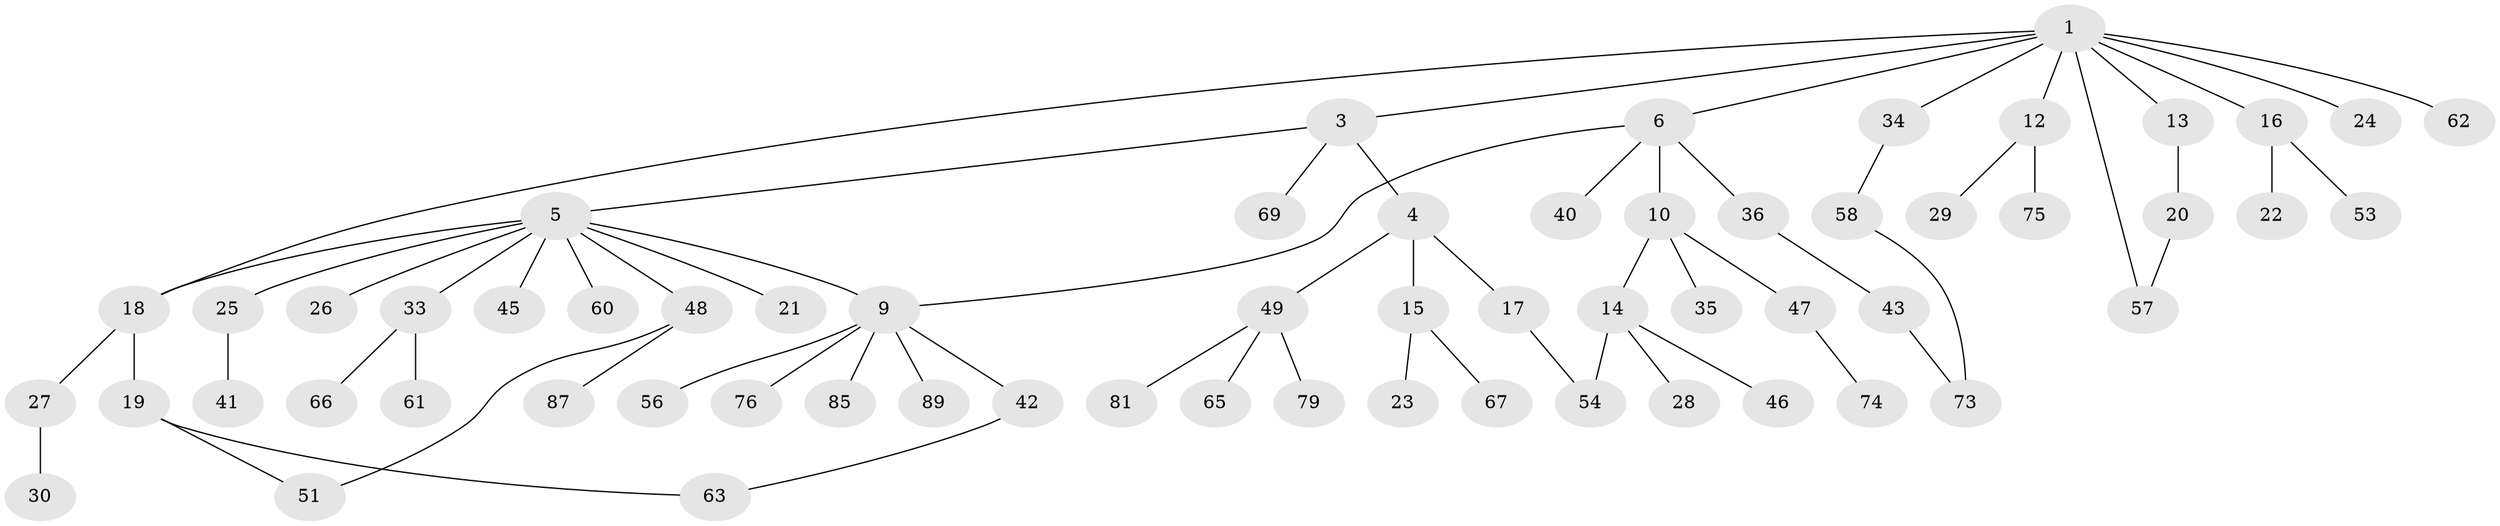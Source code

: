 // original degree distribution, {7: 0.02247191011235955, 5: 0.02247191011235955, 4: 0.10112359550561797, 6: 0.011235955056179775, 3: 0.12359550561797752, 2: 0.30337078651685395, 1: 0.4157303370786517}
// Generated by graph-tools (version 1.1) at 2025/17/03/04/25 18:17:08]
// undirected, 62 vertices, 68 edges
graph export_dot {
graph [start="1"]
  node [color=gray90,style=filled];
  1 [super="+2"];
  3;
  4 [super="+77+82+7+70"];
  5 [super="+8"];
  6;
  9 [super="+31+32"];
  10 [super="+44"];
  12;
  13;
  14;
  15;
  16;
  17;
  18 [super="+39"];
  19;
  20;
  21;
  22;
  23;
  24 [super="+52+64"];
  25;
  26;
  27;
  28;
  29 [super="+68"];
  30;
  33;
  34;
  35 [super="+88"];
  36;
  40;
  41;
  42;
  43;
  45 [super="+55"];
  46;
  47 [super="+50"];
  48;
  49;
  51 [super="+83"];
  53;
  54;
  56;
  57;
  58;
  60;
  61;
  62;
  63;
  65;
  66 [super="+84"];
  67;
  69;
  73 [super="+80"];
  74;
  75;
  76;
  79;
  81;
  85;
  87;
  89;
  1 -- 12;
  1 -- 13;
  1 -- 24;
  1 -- 34;
  1 -- 57;
  1 -- 18;
  1 -- 16;
  1 -- 3;
  1 -- 6;
  1 -- 62;
  3 -- 4;
  3 -- 5;
  3 -- 69;
  4 -- 49;
  4 -- 17;
  4 -- 15;
  5 -- 33;
  5 -- 45;
  5 -- 48;
  5 -- 18;
  5 -- 21;
  5 -- 25;
  5 -- 26;
  5 -- 60;
  5 -- 9;
  6 -- 9;
  6 -- 10;
  6 -- 36;
  6 -- 40;
  9 -- 89;
  9 -- 56;
  9 -- 42;
  9 -- 76;
  9 -- 85;
  10 -- 14;
  10 -- 35;
  10 -- 47;
  12 -- 29;
  12 -- 75;
  13 -- 20;
  14 -- 28;
  14 -- 46;
  14 -- 54;
  15 -- 23;
  15 -- 67;
  16 -- 22;
  16 -- 53;
  17 -- 54;
  18 -- 19;
  18 -- 27;
  19 -- 63;
  19 -- 51;
  20 -- 57;
  25 -- 41;
  27 -- 30;
  33 -- 61;
  33 -- 66;
  34 -- 58;
  36 -- 43;
  42 -- 63;
  43 -- 73;
  47 -- 74;
  48 -- 51;
  48 -- 87;
  49 -- 65;
  49 -- 79;
  49 -- 81;
  58 -- 73;
}
